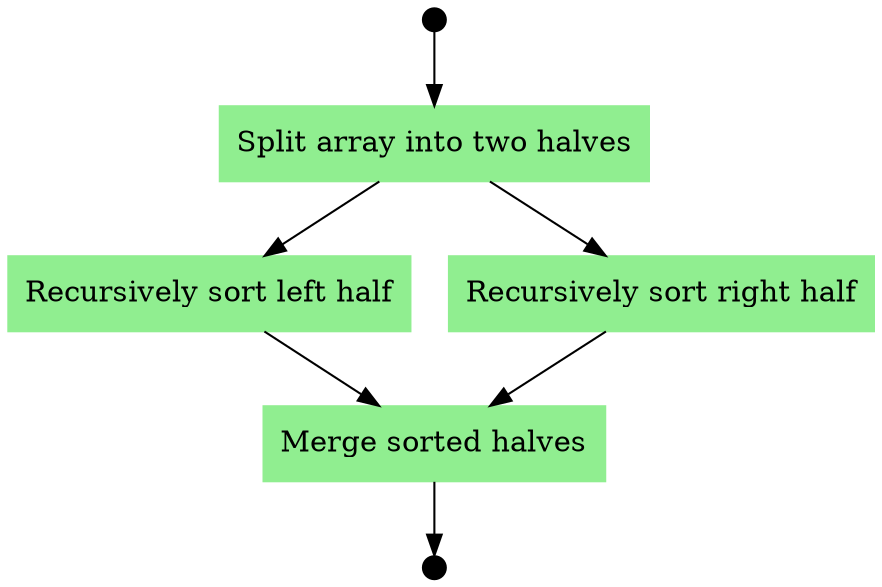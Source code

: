 digraph MergeSort {
    node [shape=box, style="filled", color=lightgreen];

    Start -> "Split array into two halves";
    "Split array into two halves" -> "Recursively sort left half";
    "Split array into two halves" -> "Recursively sort right half";
    "Recursively sort left half" -> "Merge sorted halves";
    "Recursively sort right half" -> "Merge sorted halves";
    "Merge sorted halves" -> End;

    Start [shape=circle, label="", width=.15, style=filled, color=black];
    End [shape=circle, label="", width=.15, style=filled, color=black];
}

